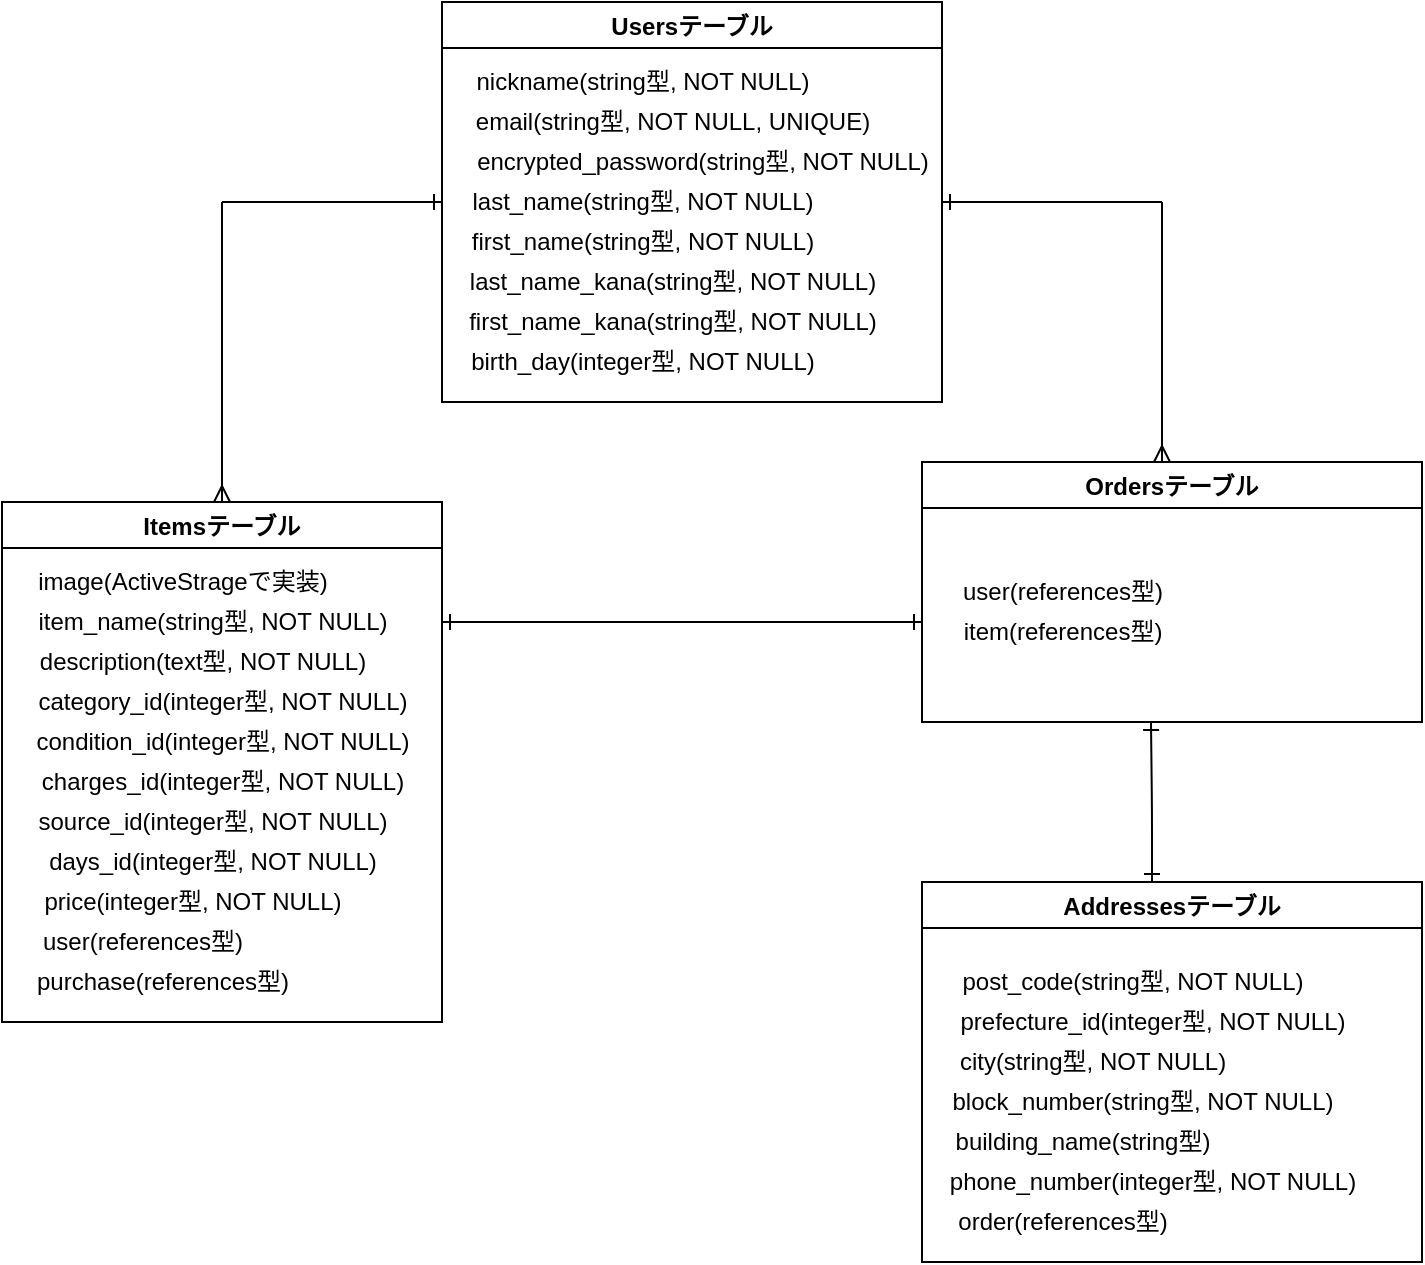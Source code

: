 <mxfile>
    <diagram id="UtsbdVYM3buj4zv3ttZR" name="ページ1">
        <mxGraphModel dx="674" dy="411" grid="1" gridSize="10" guides="1" tooltips="1" connect="1" arrows="1" fold="1" page="1" pageScale="1" pageWidth="827" pageHeight="1169" math="0" shadow="0">
            <root>
                <mxCell id="0"/>
                <mxCell id="1" parent="0"/>
                <mxCell id="63" style="edgeStyle=orthogonalEdgeStyle;rounded=1;sketch=0;orthogonalLoop=1;jettySize=auto;html=1;exitX=0;exitY=0.5;exitDx=0;exitDy=0;startArrow=ERone;startFill=0;endArrow=none;endFill=0;" parent="1" source="4" edge="1">
                    <mxGeometry relative="1" as="geometry">
                        <mxPoint x="130" y="130" as="targetPoint"/>
                    </mxGeometry>
                </mxCell>
                <mxCell id="66" style="edgeStyle=orthogonalEdgeStyle;rounded=1;sketch=0;orthogonalLoop=1;jettySize=auto;html=1;exitX=1;exitY=0.5;exitDx=0;exitDy=0;startArrow=ERone;startFill=0;endArrow=none;endFill=0;" parent="1" source="4" edge="1">
                    <mxGeometry relative="1" as="geometry">
                        <mxPoint x="600" y="130" as="targetPoint"/>
                    </mxGeometry>
                </mxCell>
                <mxCell id="4" value="Usersテーブル" style="swimlane;rounded=0;sketch=0;" parent="1" vertex="1">
                    <mxGeometry x="240" y="30" width="250" height="200" as="geometry"/>
                </mxCell>
                <mxCell id="8" value="encrypted_password(string型, NOT NULL)" style="text;html=1;align=center;verticalAlign=middle;resizable=0;points=[];autosize=1;strokeColor=none;" parent="4" vertex="1">
                    <mxGeometry x="10" y="70" width="240" height="20" as="geometry"/>
                </mxCell>
                <mxCell id="9" value="last_name(string型, NOT NULL)" style="text;html=1;align=center;verticalAlign=middle;resizable=0;points=[];autosize=1;strokeColor=none;" parent="4" vertex="1">
                    <mxGeometry x="5" y="90" width="190" height="20" as="geometry"/>
                </mxCell>
                <mxCell id="6" value="nickname(string型, NOT NULL)" style="text;html=1;align=center;verticalAlign=middle;resizable=0;points=[];autosize=1;strokeColor=none;" parent="4" vertex="1">
                    <mxGeometry x="10" y="30" width="180" height="20" as="geometry"/>
                </mxCell>
                <mxCell id="7" value="email(string型, NOT NULL, UNIQUE)" style="text;html=1;align=center;verticalAlign=middle;resizable=0;points=[];autosize=1;strokeColor=none;" parent="4" vertex="1">
                    <mxGeometry x="10" y="50" width="210" height="20" as="geometry"/>
                </mxCell>
                <mxCell id="11" value="last_name_kana(string型, NOT NULL)" style="text;html=1;align=center;verticalAlign=middle;resizable=0;points=[];autosize=1;strokeColor=none;" parent="4" vertex="1">
                    <mxGeometry x="5" y="130" width="220" height="20" as="geometry"/>
                </mxCell>
                <mxCell id="16" value="birth_day(integer型, NOT NULL)" style="text;html=1;align=center;verticalAlign=middle;resizable=0;points=[];autosize=1;strokeColor=none;" parent="4" vertex="1">
                    <mxGeometry x="5" y="170" width="190" height="20" as="geometry"/>
                </mxCell>
                <mxCell id="82" value="first_name_kana(string型, NOT NULL)" style="text;html=1;align=center;verticalAlign=middle;resizable=0;points=[];autosize=1;strokeColor=none;" parent="4" vertex="1">
                    <mxGeometry x="5" y="150" width="220" height="20" as="geometry"/>
                </mxCell>
                <mxCell id="81" value="first_name(string型, NOT NULL)" style="text;html=1;align=center;verticalAlign=middle;resizable=0;points=[];autosize=1;strokeColor=none;" parent="4" vertex="1">
                    <mxGeometry x="5" y="110" width="190" height="20" as="geometry"/>
                </mxCell>
                <mxCell id="61" style="edgeStyle=orthogonalEdgeStyle;rounded=1;sketch=0;orthogonalLoop=1;jettySize=auto;html=1;startArrow=ERone;startFill=0;endArrow=ERone;endFill=0;" parent="1" edge="1">
                    <mxGeometry relative="1" as="geometry">
                        <mxPoint x="480" y="340" as="targetPoint"/>
                        <mxPoint x="240" y="340" as="sourcePoint"/>
                    </mxGeometry>
                </mxCell>
                <mxCell id="62" style="edgeStyle=orthogonalEdgeStyle;rounded=1;sketch=0;orthogonalLoop=1;jettySize=auto;html=1;exitX=0.5;exitY=0;exitDx=0;exitDy=0;startArrow=ERmany;startFill=0;endArrow=none;endFill=0;" parent="1" source="17" edge="1">
                    <mxGeometry relative="1" as="geometry">
                        <mxPoint x="130" y="130" as="targetPoint"/>
                    </mxGeometry>
                </mxCell>
                <mxCell id="17" value="Itemsテーブル" style="swimlane;rounded=0;sketch=0;fillColor=none;" parent="1" vertex="1">
                    <mxGeometry x="20" y="280" width="220" height="260" as="geometry"/>
                </mxCell>
                <mxCell id="18" value="description(text型, NOT NULL)" style="text;html=1;align=center;verticalAlign=middle;resizable=0;points=[];autosize=1;strokeColor=none;" parent="17" vertex="1">
                    <mxGeometry x="10" y="70" width="180" height="20" as="geometry"/>
                </mxCell>
                <mxCell id="20" value="image(ActiveStrageで実装)" style="text;html=1;align=center;verticalAlign=middle;resizable=0;points=[];autosize=1;strokeColor=none;" parent="17" vertex="1">
                    <mxGeometry x="10" y="30" width="160" height="20" as="geometry"/>
                </mxCell>
                <mxCell id="21" value="category_id(integer型, NOT NULL)" style="text;html=1;align=center;verticalAlign=middle;resizable=0;points=[];autosize=1;strokeColor=none;" parent="17" vertex="1">
                    <mxGeometry x="10" y="90" width="200" height="20" as="geometry"/>
                </mxCell>
                <mxCell id="22" value="item_name(string型, NOT NULL)" style="text;html=1;align=center;verticalAlign=middle;resizable=0;points=[];autosize=1;strokeColor=none;" parent="17" vertex="1">
                    <mxGeometry x="10" y="50" width="190" height="20" as="geometry"/>
                </mxCell>
                <mxCell id="23" value="condition_id(integer型, NOT NULL)" style="text;html=1;align=center;verticalAlign=middle;resizable=0;points=[];autosize=1;strokeColor=none;" parent="17" vertex="1">
                    <mxGeometry x="10" y="110" width="200" height="20" as="geometry"/>
                </mxCell>
                <mxCell id="24" value="charges_id(integer型, NOT NULL)" style="text;html=1;align=center;verticalAlign=middle;resizable=0;points=[];autosize=1;strokeColor=none;" parent="17" vertex="1">
                    <mxGeometry x="10" y="130" width="200" height="20" as="geometry"/>
                </mxCell>
                <mxCell id="34" value="days_id(integer型, NOT NULL)" style="text;html=1;align=center;verticalAlign=middle;resizable=0;points=[];autosize=1;strokeColor=none;" parent="17" vertex="1">
                    <mxGeometry x="15" y="170" width="180" height="20" as="geometry"/>
                </mxCell>
                <mxCell id="35" value="price(integer型, NOT NULL)" style="text;html=1;align=center;verticalAlign=middle;resizable=0;points=[];autosize=1;strokeColor=none;" parent="17" vertex="1">
                    <mxGeometry x="15" y="190" width="160" height="20" as="geometry"/>
                </mxCell>
                <mxCell id="48" value="purchase(references型)" style="text;html=1;align=center;verticalAlign=middle;resizable=0;points=[];autosize=1;strokeColor=none;" parent="17" vertex="1">
                    <mxGeometry x="10" y="230" width="140" height="20" as="geometry"/>
                </mxCell>
                <mxCell id="33" value="source_id(integer型, NOT NULL)" style="text;html=1;align=center;verticalAlign=middle;resizable=0;points=[];autosize=1;strokeColor=none;" parent="17" vertex="1">
                    <mxGeometry x="10" y="150" width="190" height="20" as="geometry"/>
                </mxCell>
                <mxCell id="65" style="edgeStyle=orthogonalEdgeStyle;rounded=1;sketch=0;orthogonalLoop=1;jettySize=auto;html=1;startArrow=ERmany;startFill=0;endArrow=none;endFill=0;" parent="1" edge="1">
                    <mxGeometry relative="1" as="geometry">
                        <mxPoint x="600" y="130" as="targetPoint"/>
                        <Array as="points">
                            <mxPoint x="600" y="190"/>
                            <mxPoint x="600" y="190"/>
                        </Array>
                        <mxPoint x="600" y="260" as="sourcePoint"/>
                    </mxGeometry>
                </mxCell>
                <mxCell id="25" value="Ordersテーブル" style="swimlane;rounded=0;sketch=0;" parent="1" vertex="1">
                    <mxGeometry x="480" y="260" width="250" height="130" as="geometry"/>
                </mxCell>
                <mxCell id="49" value="user(references型)" style="text;html=1;align=center;verticalAlign=middle;resizable=0;points=[];autosize=1;strokeColor=none;" parent="25" vertex="1">
                    <mxGeometry x="10" y="55" width="120" height="20" as="geometry"/>
                </mxCell>
                <mxCell id="59" value="item(references型)" style="text;html=1;align=center;verticalAlign=middle;resizable=0;points=[];autosize=1;" parent="25" vertex="1">
                    <mxGeometry x="15" y="75" width="110" height="20" as="geometry"/>
                </mxCell>
                <mxCell id="47" value="user(references型)" style="text;html=1;align=center;verticalAlign=middle;resizable=0;points=[];autosize=1;strokeColor=none;" parent="1" vertex="1">
                    <mxGeometry x="30" y="490" width="120" height="20" as="geometry"/>
                </mxCell>
                <mxCell id="67" value="Addressesテーブル" style="swimlane;rounded=0;sketch=0;" parent="1" vertex="1">
                    <mxGeometry x="480" y="470" width="250" height="190" as="geometry"/>
                </mxCell>
                <mxCell id="69" value="post_code(string型, NOT NULL)" style="text;html=1;align=center;verticalAlign=middle;resizable=0;points=[];autosize=1;strokeColor=none;" parent="67" vertex="1">
                    <mxGeometry x="10" y="40" width="190" height="20" as="geometry"/>
                </mxCell>
                <mxCell id="72" value="prefecture_id(integer型, NOT NULL)" style="text;html=1;align=center;verticalAlign=middle;resizable=0;points=[];autosize=1;strokeColor=none;" parent="67" vertex="1">
                    <mxGeometry x="10" y="60" width="210" height="20" as="geometry"/>
                </mxCell>
                <mxCell id="73" value="order(references型)" style="text;html=1;align=center;verticalAlign=middle;resizable=0;points=[];autosize=1;strokeColor=none;" parent="67" vertex="1">
                    <mxGeometry x="10" y="160" width="120" height="20" as="geometry"/>
                </mxCell>
                <mxCell id="75" value="phone_number(integer型, NOT NULL)" style="text;html=1;align=center;verticalAlign=middle;resizable=0;points=[];autosize=1;strokeColor=none;" parent="67" vertex="1">
                    <mxGeometry x="5" y="140" width="220" height="20" as="geometry"/>
                </mxCell>
                <mxCell id="84" value="building_name(string型)" style="text;html=1;align=center;verticalAlign=middle;resizable=0;points=[];autosize=1;strokeColor=none;" parent="67" vertex="1">
                    <mxGeometry x="10" y="120" width="140" height="20" as="geometry"/>
                </mxCell>
                <mxCell id="85" value="block_number(string型, NOT NULL)" style="text;html=1;align=center;verticalAlign=middle;resizable=0;points=[];autosize=1;strokeColor=none;" parent="67" vertex="1">
                    <mxGeometry x="5" y="100" width="210" height="20" as="geometry"/>
                </mxCell>
                <mxCell id="77" style="edgeStyle=orthogonalEdgeStyle;rounded=1;sketch=0;orthogonalLoop=1;jettySize=auto;html=1;startArrow=ERone;startFill=0;endArrow=ERone;endFill=0;" parent="1" edge="1">
                    <mxGeometry relative="1" as="geometry">
                        <mxPoint x="594.5" y="390" as="targetPoint"/>
                        <Array as="points">
                            <mxPoint x="594.5" y="435"/>
                            <mxPoint x="594.5" y="435"/>
                        </Array>
                        <mxPoint x="595" y="470" as="sourcePoint"/>
                    </mxGeometry>
                </mxCell>
                <mxCell id="86" value="city(string型, NOT NULL)" style="text;html=1;align=center;verticalAlign=middle;resizable=0;points=[];autosize=1;strokeColor=none;" parent="1" vertex="1">
                    <mxGeometry x="490" y="550" width="150" height="20" as="geometry"/>
                </mxCell>
            </root>
        </mxGraphModel>
    </diagram>
</mxfile>